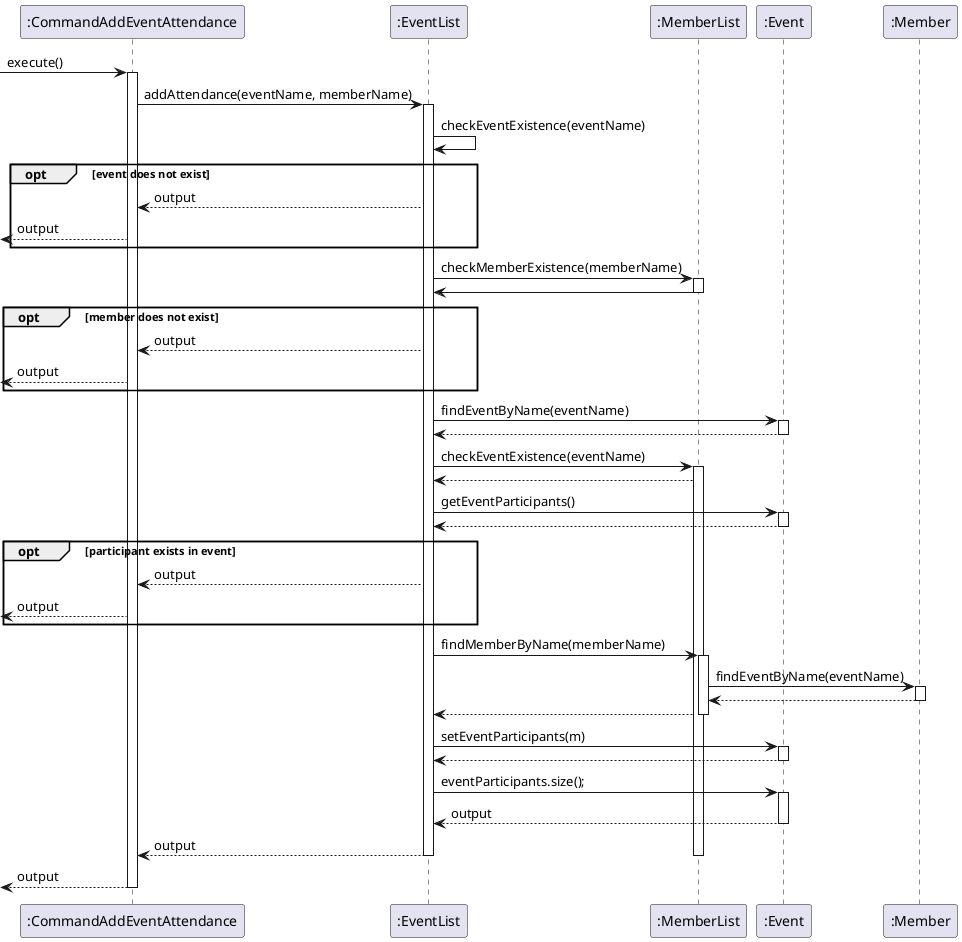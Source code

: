 @startuml
 -> ":CommandAddEventAttendance": execute()

activate ":CommandAddEventAttendance"
":CommandAddEventAttendance" -> ":EventList" : addAttendance(eventName, memberName)
activate ":EventList"
":EventList" -> ":EventList" : checkEventExistence(eventName)
opt event does not exist
":EventList" --> ":CommandAddEventAttendance" : output
<-- ":CommandAddEventAttendance" : output
end
":EventList" -> ":MemberList" : checkMemberExistence(memberName)
activate ":MemberList"
":MemberList" -> ":EventList"
deactivate ":MemberList"
opt member does not exist
":EventList" --> ":CommandAddEventAttendance" : output
<-- ":CommandAddEventAttendance" : output
end

activate ":EventList"
":EventList" -> ":Event" : findEventByName(eventName)
activate ":Event"
return

":EventList" -> ":MemberList" : checkEventExistence(eventName)
activate ":MemberList"
":MemberList" --> ":EventList"
":EventList" -> ":Event" : getEventParticipants()
activate ":Event"
return
opt participant exists in event

":EventList" --> ":CommandAddEventAttendance" : output
<-- ":CommandAddEventAttendance" : output
end

activate ":MemberList"
":EventList" -> ":MemberList" :findMemberByName(memberName)
activate ":MemberList"
":MemberList" -> ":Member" : findEventByName(eventName)
activate ":Member"
return
return

":EventList" -> ":Event" : setEventParticipants(m)
activate ":Event"
return

":EventList" -> ":Event" : eventParticipants.size();
activate ":Event"
return output
":EventList" --> ":CommandAddEventAttendance" : output
deactivate ":EventList"
deactivate ":MemberList"
<-- ":CommandAddEventAttendance" : output
deactivate ":CommandAddEventAttendance"
@enduml